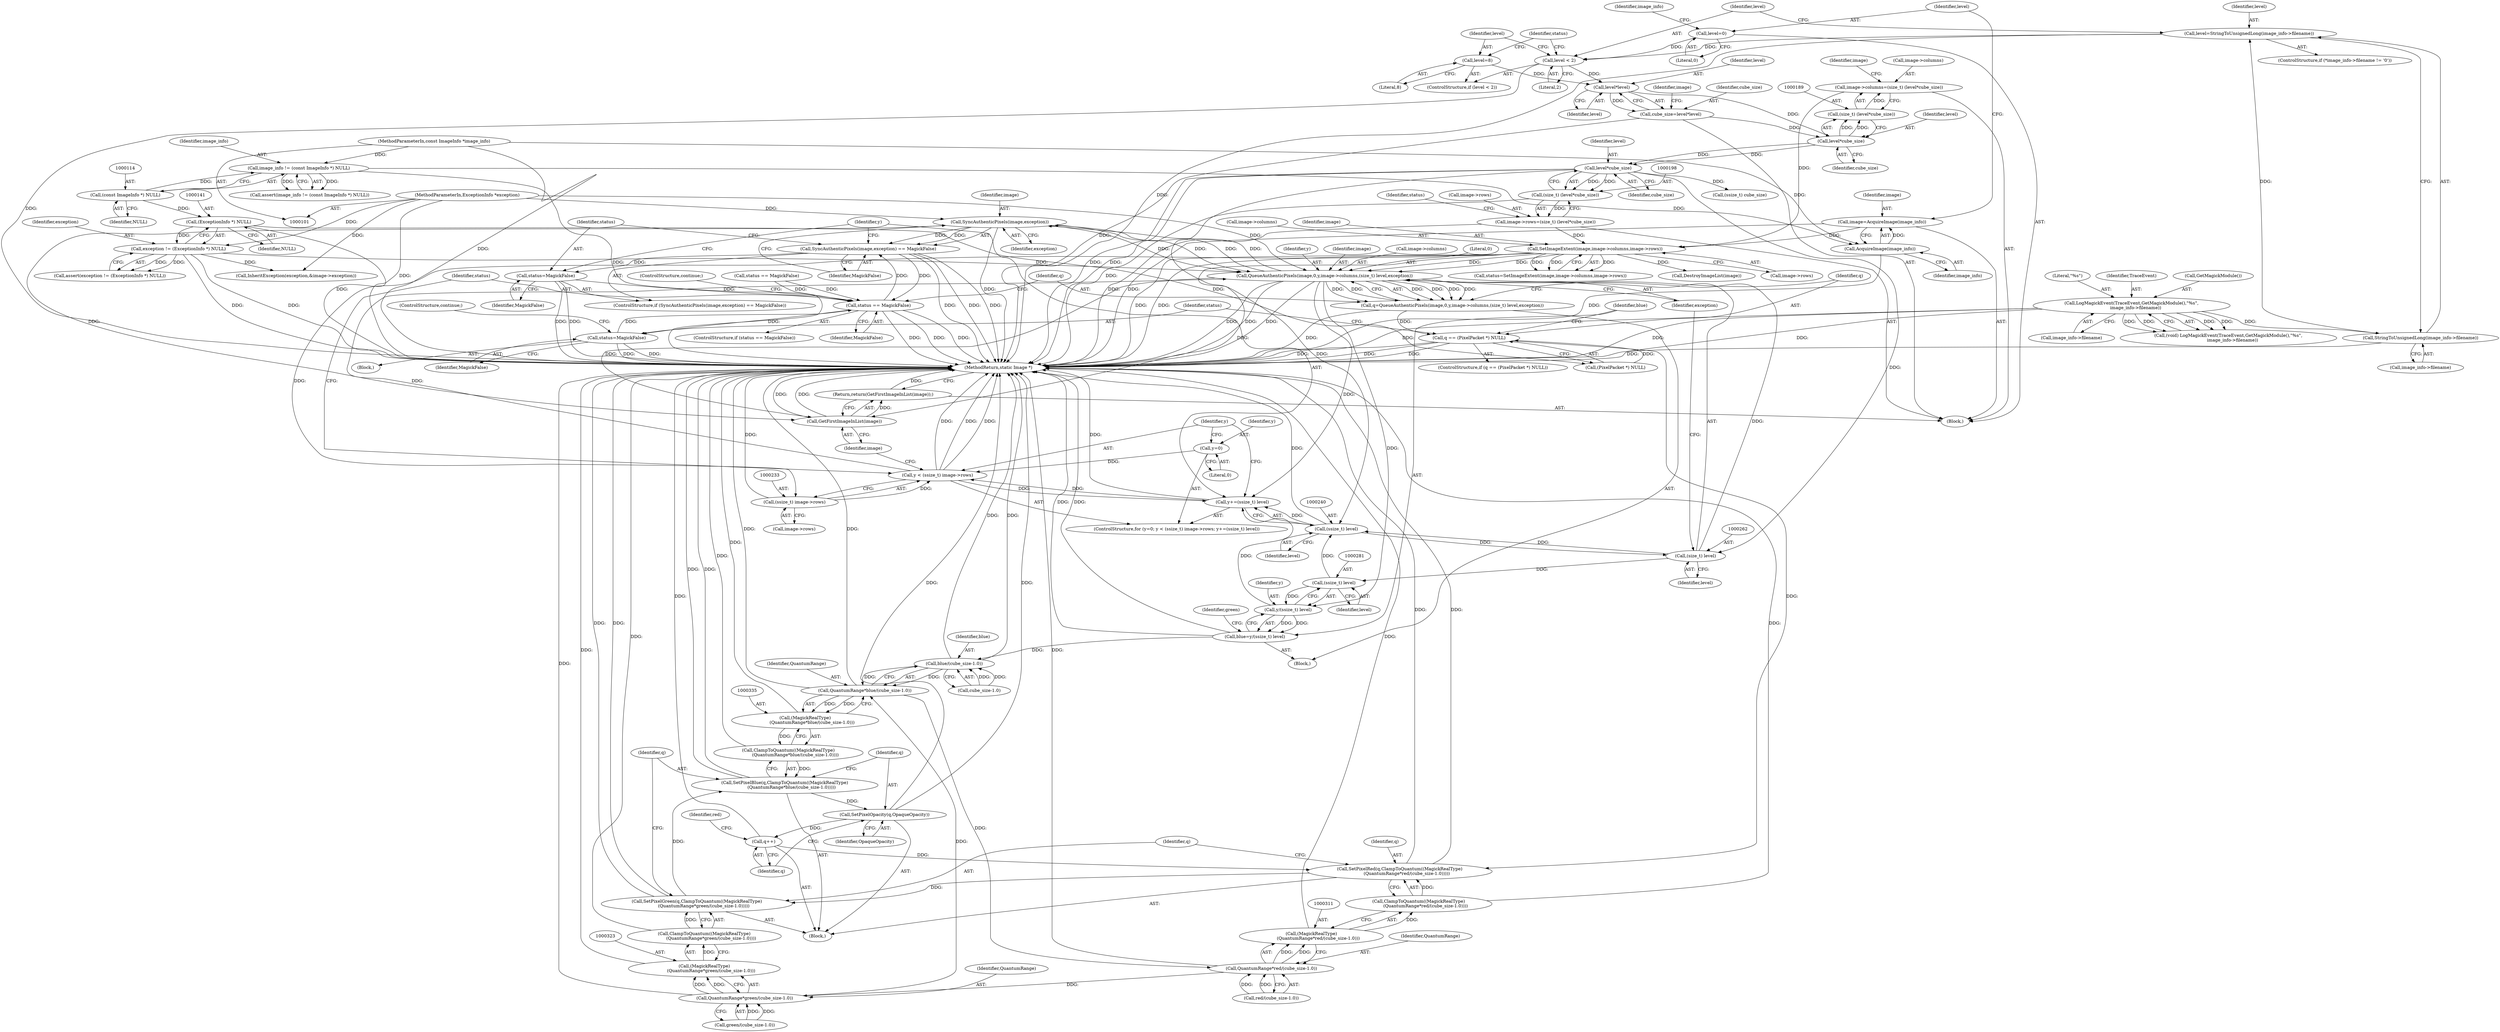 digraph "0_ImageMagick_f6e9d0d9955e85bdd7540b251cd50d598dacc5e6_22@pointer" {
"1000350" [label="(Call,SyncAuthenticPixels(image,exception))"];
"1000254" [label="(Call,QueueAuthenticPixels(image,0,y,image->columns,(size_t) level,exception))"];
"1000350" [label="(Call,SyncAuthenticPixels(image,exception))"];
"1000103" [label="(MethodParameterIn,ExceptionInfo *exception)"];
"1000204" [label="(Call,SetImageExtent(image,image->columns,image->rows))"];
"1000149" [label="(Call,image=AcquireImage(image_info))"];
"1000151" [label="(Call,AcquireImage(image_info))"];
"1000111" [label="(Call,image_info != (const ImageInfo *) NULL)"];
"1000102" [label="(MethodParameterIn,const ImageInfo *image_info)"];
"1000113" [label="(Call,(const ImageInfo *) NULL)"];
"1000184" [label="(Call,image->columns=(size_t) (level*cube_size))"];
"1000188" [label="(Call,(size_t) (level*cube_size))"];
"1000190" [label="(Call,level*cube_size)"];
"1000181" [label="(Call,level*level)"];
"1000170" [label="(Call,level < 2)"];
"1000163" [label="(Call,level=StringToUnsignedLong(image_info->filename))"];
"1000165" [label="(Call,StringToUnsignedLong(image_info->filename))"];
"1000130" [label="(Call,LogMagickEvent(TraceEvent,GetMagickModule(),\"%s\",\n      image_info->filename))"];
"1000153" [label="(Call,level=0)"];
"1000173" [label="(Call,level=8)"];
"1000179" [label="(Call,cube_size=level*level)"];
"1000193" [label="(Call,image->rows=(size_t) (level*cube_size))"];
"1000197" [label="(Call,(size_t) (level*cube_size))"];
"1000199" [label="(Call,level*cube_size)"];
"1000230" [label="(Call,y < (ssize_t) image->rows)"];
"1000237" [label="(Call,y+=(ssize_t) level)"];
"1000239" [label="(Call,(ssize_t) level)"];
"1000280" [label="(Call,(ssize_t) level)"];
"1000261" [label="(Call,(size_t) level)"];
"1000278" [label="(Call,y/(ssize_t) level)"];
"1000227" [label="(Call,y=0)"];
"1000232" [label="(Call,(ssize_t) image->rows)"];
"1000138" [label="(Call,exception != (ExceptionInfo *) NULL)"];
"1000140" [label="(Call,(ExceptionInfo *) NULL)"];
"1000252" [label="(Call,q=QueueAuthenticPixels(image,0,y,image->columns,(size_t) level,exception))"];
"1000266" [label="(Call,q == (PixelPacket *) NULL)"];
"1000307" [label="(Call,SetPixelRed(q,ClampToQuantum((MagickRealType)\n          (QuantumRange*red/(cube_size-1.0)))))"];
"1000319" [label="(Call,SetPixelGreen(q,ClampToQuantum((MagickRealType)\n          (QuantumRange*green/(cube_size-1.0)))))"];
"1000331" [label="(Call,SetPixelBlue(q,ClampToQuantum((MagickRealType)\n          (QuantumRange*blue/(cube_size-1.0)))))"];
"1000343" [label="(Call,SetPixelOpacity(q,OpaqueOpacity))"];
"1000346" [label="(Call,q++)"];
"1000276" [label="(Call,blue=y/(ssize_t) level)"];
"1000338" [label="(Call,blue/(cube_size-1.0))"];
"1000336" [label="(Call,QuantumRange*blue/(cube_size-1.0))"];
"1000312" [label="(Call,QuantumRange*red/(cube_size-1.0))"];
"1000310" [label="(Call,(MagickRealType)\n          (QuantumRange*red/(cube_size-1.0)))"];
"1000309" [label="(Call,ClampToQuantum((MagickRealType)\n          (QuantumRange*red/(cube_size-1.0))))"];
"1000324" [label="(Call,QuantumRange*green/(cube_size-1.0))"];
"1000322" [label="(Call,(MagickRealType)\n          (QuantumRange*green/(cube_size-1.0)))"];
"1000321" [label="(Call,ClampToQuantum((MagickRealType)\n          (QuantumRange*green/(cube_size-1.0))))"];
"1000334" [label="(Call,(MagickRealType)\n          (QuantumRange*blue/(cube_size-1.0)))"];
"1000333" [label="(Call,ClampToQuantum((MagickRealType)\n          (QuantumRange*blue/(cube_size-1.0))))"];
"1000349" [label="(Call,SyncAuthenticPixels(image,exception) == MagickFalse)"];
"1000248" [label="(Call,status == MagickFalse)"];
"1000272" [label="(Call,status=MagickFalse)"];
"1000354" [label="(Call,status=MagickFalse)"];
"1000358" [label="(Call,GetFirstImageInList(image))"];
"1000357" [label="(Return,return(GetFirstImageInList(image));)"];
"1000334" [label="(Call,(MagickRealType)\n          (QuantumRange*blue/(cube_size-1.0)))"];
"1000253" [label="(Identifier,q)"];
"1000264" [label="(Identifier,exception)"];
"1000336" [label="(Call,QuantumRange*blue/(cube_size-1.0))"];
"1000251" [label="(ControlStructure,continue;)"];
"1000202" [label="(Call,status=SetImageExtent(image,image->columns,image->rows))"];
"1000339" [label="(Identifier,blue)"];
"1000325" [label="(Identifier,QuantumRange)"];
"1000160" [label="(Identifier,image_info)"];
"1000132" [label="(Call,GetMagickModule())"];
"1000358" [label="(Call,GetFirstImageInList(image))"];
"1000333" [label="(Call,ClampToQuantum((MagickRealType)\n          (QuantumRange*blue/(cube_size-1.0))))"];
"1000224" [label="(Call,DestroyImageList(image))"];
"1000201" [label="(Identifier,cube_size)"];
"1000263" [label="(Identifier,level)"];
"1000324" [label="(Call,QuantumRange*green/(cube_size-1.0))"];
"1000134" [label="(Call,image_info->filename)"];
"1000309" [label="(Call,ClampToQuantum((MagickRealType)\n          (QuantumRange*red/(cube_size-1.0))))"];
"1000155" [label="(Literal,0)"];
"1000289" [label="(Call,(ssize_t) cube_size)"];
"1000346" [label="(Call,q++)"];
"1000174" [label="(Identifier,level)"];
"1000128" [label="(Call,(void) LogMagickEvent(TraceEvent,GetMagickModule(),\"%s\",\n      image_info->filename))"];
"1000209" [label="(Call,image->rows)"];
"1000332" [label="(Identifier,q)"];
"1000272" [label="(Call,status=MagickFalse)"];
"1000177" [label="(Identifier,status)"];
"1000231" [label="(Identifier,y)"];
"1000138" [label="(Call,exception != (ExceptionInfo *) NULL)"];
"1000285" [label="(Identifier,green)"];
"1000331" [label="(Call,SetPixelBlue(q,ClampToQuantum((MagickRealType)\n          (QuantumRange*blue/(cube_size-1.0)))))"];
"1000343" [label="(Call,SetPixelOpacity(q,OpaqueOpacity))"];
"1000257" [label="(Identifier,y)"];
"1000112" [label="(Identifier,image_info)"];
"1000338" [label="(Call,blue/(cube_size-1.0))"];
"1000250" [label="(Identifier,MagickFalse)"];
"1000179" [label="(Call,cube_size=level*level)"];
"1000195" [label="(Identifier,image)"];
"1000154" [label="(Identifier,level)"];
"1000151" [label="(Call,AcquireImage(image_info))"];
"1000357" [label="(Return,return(GetFirstImageInList(image));)"];
"1000306" [label="(Block,)"];
"1000193" [label="(Call,image->rows=(size_t) (level*cube_size))"];
"1000142" [label="(Identifier,NULL)"];
"1000322" [label="(Call,(MagickRealType)\n          (QuantumRange*green/(cube_size-1.0)))"];
"1000149" [label="(Call,image=AcquireImage(image_info))"];
"1000169" [label="(ControlStructure,if (level < 2))"];
"1000172" [label="(Literal,2)"];
"1000345" [label="(Identifier,OpaqueOpacity)"];
"1000312" [label="(Call,QuantumRange*red/(cube_size-1.0))"];
"1000115" [label="(Identifier,NULL)"];
"1000276" [label="(Call,blue=y/(ssize_t) level)"];
"1000173" [label="(Call,level=8)"];
"1000206" [label="(Call,image->columns)"];
"1000226" [label="(ControlStructure,for (y=0; y < (ssize_t) image->rows; y+=(ssize_t) level))"];
"1000186" [label="(Identifier,image)"];
"1000280" [label="(Call,(ssize_t) level)"];
"1000352" [label="(Identifier,exception)"];
"1000110" [label="(Call,assert(image_info != (const ImageInfo *) NULL))"];
"1000166" [label="(Call,image_info->filename)"];
"1000248" [label="(Call,status == MagickFalse)"];
"1000354" [label="(Call,status=MagickFalse)"];
"1000133" [label="(Literal,\"%s\")"];
"1000184" [label="(Call,image->columns=(size_t) (level*cube_size))"];
"1000275" [label="(ControlStructure,continue;)"];
"1000351" [label="(Identifier,image)"];
"1000205" [label="(Identifier,image)"];
"1000197" [label="(Call,(size_t) (level*cube_size))"];
"1000305" [label="(Identifier,red)"];
"1000194" [label="(Call,image->rows)"];
"1000353" [label="(Identifier,MagickFalse)"];
"1000314" [label="(Call,red/(cube_size-1.0))"];
"1000350" [label="(Call,SyncAuthenticPixels(image,exception))"];
"1000255" [label="(Identifier,image)"];
"1000217" [label="(Call,InheritException(exception,&image->exception))"];
"1000183" [label="(Identifier,level)"];
"1000130" [label="(Call,LogMagickEvent(TraceEvent,GetMagickModule(),\"%s\",\n      image_info->filename))"];
"1000232" [label="(Call,(ssize_t) image->rows)"];
"1000267" [label="(Identifier,q)"];
"1000111" [label="(Call,image_info != (const ImageInfo *) NULL)"];
"1000113" [label="(Call,(const ImageInfo *) NULL)"];
"1000271" [label="(Block,)"];
"1000310" [label="(Call,(MagickRealType)\n          (QuantumRange*red/(cube_size-1.0)))"];
"1000274" [label="(Identifier,MagickFalse)"];
"1000254" [label="(Call,QueueAuthenticPixels(image,0,y,image->columns,(size_t) level,exception))"];
"1000165" [label="(Call,StringToUnsignedLong(image_info->filename))"];
"1000282" [label="(Identifier,level)"];
"1000320" [label="(Identifier,q)"];
"1000307" [label="(Call,SetPixelRed(q,ClampToQuantum((MagickRealType)\n          (QuantumRange*red/(cube_size-1.0)))))"];
"1000266" [label="(Call,q == (PixelPacket *) NULL)"];
"1000156" [label="(ControlStructure,if (*image_info->filename != '\0'))"];
"1000273" [label="(Identifier,status)"];
"1000171" [label="(Identifier,level)"];
"1000326" [label="(Call,green/(cube_size-1.0))"];
"1000247" [label="(ControlStructure,if (status == MagickFalse))"];
"1000237" [label="(Call,y+=(ssize_t) level)"];
"1000313" [label="(Identifier,QuantumRange)"];
"1000150" [label="(Identifier,image)"];
"1000252" [label="(Call,q=QueueAuthenticPixels(image,0,y,image->columns,(size_t) level,exception))"];
"1000242" [label="(Block,)"];
"1000308" [label="(Identifier,q)"];
"1000355" [label="(Identifier,status)"];
"1000340" [label="(Call,cube_size-1.0)"];
"1000191" [label="(Identifier,level)"];
"1000227" [label="(Call,y=0)"];
"1000344" [label="(Identifier,q)"];
"1000190" [label="(Call,level*cube_size)"];
"1000152" [label="(Identifier,image_info)"];
"1000319" [label="(Call,SetPixelGreen(q,ClampToQuantum((MagickRealType)\n          (QuantumRange*green/(cube_size-1.0)))))"];
"1000348" [label="(ControlStructure,if (SyncAuthenticPixels(image,exception) == MagickFalse))"];
"1000164" [label="(Identifier,level)"];
"1000204" [label="(Call,SetImageExtent(image,image->columns,image->rows))"];
"1000360" [label="(MethodReturn,static Image *)"];
"1000239" [label="(Call,(ssize_t) level)"];
"1000137" [label="(Call,assert(exception != (ExceptionInfo *) NULL))"];
"1000140" [label="(Call,(ExceptionInfo *) NULL)"];
"1000153" [label="(Call,level=0)"];
"1000347" [label="(Identifier,q)"];
"1000199" [label="(Call,level*cube_size)"];
"1000213" [label="(Call,status == MagickFalse)"];
"1000170" [label="(Call,level < 2)"];
"1000175" [label="(Literal,8)"];
"1000139" [label="(Identifier,exception)"];
"1000359" [label="(Identifier,image)"];
"1000200" [label="(Identifier,level)"];
"1000321" [label="(Call,ClampToQuantum((MagickRealType)\n          (QuantumRange*green/(cube_size-1.0))))"];
"1000163" [label="(Call,level=StringToUnsignedLong(image_info->filename))"];
"1000265" [label="(ControlStructure,if (q == (PixelPacket *) NULL))"];
"1000268" [label="(Call,(PixelPacket *) NULL)"];
"1000349" [label="(Call,SyncAuthenticPixels(image,exception) == MagickFalse)"];
"1000203" [label="(Identifier,status)"];
"1000356" [label="(Identifier,MagickFalse)"];
"1000258" [label="(Call,image->columns)"];
"1000230" [label="(Call,y < (ssize_t) image->rows)"];
"1000103" [label="(MethodParameterIn,ExceptionInfo *exception)"];
"1000180" [label="(Identifier,cube_size)"];
"1000256" [label="(Literal,0)"];
"1000104" [label="(Block,)"];
"1000102" [label="(MethodParameterIn,const ImageInfo *image_info)"];
"1000241" [label="(Identifier,level)"];
"1000185" [label="(Call,image->columns)"];
"1000181" [label="(Call,level*level)"];
"1000228" [label="(Identifier,y)"];
"1000188" [label="(Call,(size_t) (level*cube_size))"];
"1000192" [label="(Identifier,cube_size)"];
"1000278" [label="(Call,y/(ssize_t) level)"];
"1000261" [label="(Call,(size_t) level)"];
"1000238" [label="(Identifier,y)"];
"1000131" [label="(Identifier,TraceEvent)"];
"1000182" [label="(Identifier,level)"];
"1000234" [label="(Call,image->rows)"];
"1000279" [label="(Identifier,y)"];
"1000337" [label="(Identifier,QuantumRange)"];
"1000249" [label="(Identifier,status)"];
"1000277" [label="(Identifier,blue)"];
"1000229" [label="(Literal,0)"];
"1000350" -> "1000349"  [label="AST: "];
"1000350" -> "1000352"  [label="CFG: "];
"1000351" -> "1000350"  [label="AST: "];
"1000352" -> "1000350"  [label="AST: "];
"1000353" -> "1000350"  [label="CFG: "];
"1000350" -> "1000360"  [label="DDG: "];
"1000350" -> "1000254"  [label="DDG: "];
"1000350" -> "1000254"  [label="DDG: "];
"1000350" -> "1000349"  [label="DDG: "];
"1000350" -> "1000349"  [label="DDG: "];
"1000254" -> "1000350"  [label="DDG: "];
"1000254" -> "1000350"  [label="DDG: "];
"1000103" -> "1000350"  [label="DDG: "];
"1000350" -> "1000358"  [label="DDG: "];
"1000254" -> "1000252"  [label="AST: "];
"1000254" -> "1000264"  [label="CFG: "];
"1000255" -> "1000254"  [label="AST: "];
"1000256" -> "1000254"  [label="AST: "];
"1000257" -> "1000254"  [label="AST: "];
"1000258" -> "1000254"  [label="AST: "];
"1000261" -> "1000254"  [label="AST: "];
"1000264" -> "1000254"  [label="AST: "];
"1000252" -> "1000254"  [label="CFG: "];
"1000254" -> "1000360"  [label="DDG: "];
"1000254" -> "1000360"  [label="DDG: "];
"1000254" -> "1000360"  [label="DDG: "];
"1000254" -> "1000237"  [label="DDG: "];
"1000254" -> "1000252"  [label="DDG: "];
"1000254" -> "1000252"  [label="DDG: "];
"1000254" -> "1000252"  [label="DDG: "];
"1000254" -> "1000252"  [label="DDG: "];
"1000254" -> "1000252"  [label="DDG: "];
"1000254" -> "1000252"  [label="DDG: "];
"1000204" -> "1000254"  [label="DDG: "];
"1000204" -> "1000254"  [label="DDG: "];
"1000230" -> "1000254"  [label="DDG: "];
"1000261" -> "1000254"  [label="DDG: "];
"1000138" -> "1000254"  [label="DDG: "];
"1000103" -> "1000254"  [label="DDG: "];
"1000254" -> "1000278"  [label="DDG: "];
"1000254" -> "1000358"  [label="DDG: "];
"1000103" -> "1000101"  [label="AST: "];
"1000103" -> "1000360"  [label="DDG: "];
"1000103" -> "1000138"  [label="DDG: "];
"1000103" -> "1000217"  [label="DDG: "];
"1000204" -> "1000202"  [label="AST: "];
"1000204" -> "1000209"  [label="CFG: "];
"1000205" -> "1000204"  [label="AST: "];
"1000206" -> "1000204"  [label="AST: "];
"1000209" -> "1000204"  [label="AST: "];
"1000202" -> "1000204"  [label="CFG: "];
"1000204" -> "1000360"  [label="DDG: "];
"1000204" -> "1000360"  [label="DDG: "];
"1000204" -> "1000202"  [label="DDG: "];
"1000204" -> "1000202"  [label="DDG: "];
"1000204" -> "1000202"  [label="DDG: "];
"1000149" -> "1000204"  [label="DDG: "];
"1000184" -> "1000204"  [label="DDG: "];
"1000193" -> "1000204"  [label="DDG: "];
"1000204" -> "1000224"  [label="DDG: "];
"1000204" -> "1000232"  [label="DDG: "];
"1000204" -> "1000358"  [label="DDG: "];
"1000149" -> "1000104"  [label="AST: "];
"1000149" -> "1000151"  [label="CFG: "];
"1000150" -> "1000149"  [label="AST: "];
"1000151" -> "1000149"  [label="AST: "];
"1000154" -> "1000149"  [label="CFG: "];
"1000149" -> "1000360"  [label="DDG: "];
"1000151" -> "1000149"  [label="DDG: "];
"1000151" -> "1000152"  [label="CFG: "];
"1000152" -> "1000151"  [label="AST: "];
"1000151" -> "1000360"  [label="DDG: "];
"1000111" -> "1000151"  [label="DDG: "];
"1000102" -> "1000151"  [label="DDG: "];
"1000111" -> "1000110"  [label="AST: "];
"1000111" -> "1000113"  [label="CFG: "];
"1000112" -> "1000111"  [label="AST: "];
"1000113" -> "1000111"  [label="AST: "];
"1000110" -> "1000111"  [label="CFG: "];
"1000111" -> "1000360"  [label="DDG: "];
"1000111" -> "1000110"  [label="DDG: "];
"1000111" -> "1000110"  [label="DDG: "];
"1000102" -> "1000111"  [label="DDG: "];
"1000113" -> "1000111"  [label="DDG: "];
"1000102" -> "1000101"  [label="AST: "];
"1000102" -> "1000360"  [label="DDG: "];
"1000113" -> "1000115"  [label="CFG: "];
"1000114" -> "1000113"  [label="AST: "];
"1000115" -> "1000113"  [label="AST: "];
"1000113" -> "1000140"  [label="DDG: "];
"1000184" -> "1000104"  [label="AST: "];
"1000184" -> "1000188"  [label="CFG: "];
"1000185" -> "1000184"  [label="AST: "];
"1000188" -> "1000184"  [label="AST: "];
"1000195" -> "1000184"  [label="CFG: "];
"1000188" -> "1000184"  [label="DDG: "];
"1000188" -> "1000190"  [label="CFG: "];
"1000189" -> "1000188"  [label="AST: "];
"1000190" -> "1000188"  [label="AST: "];
"1000190" -> "1000188"  [label="DDG: "];
"1000190" -> "1000188"  [label="DDG: "];
"1000190" -> "1000192"  [label="CFG: "];
"1000191" -> "1000190"  [label="AST: "];
"1000192" -> "1000190"  [label="AST: "];
"1000181" -> "1000190"  [label="DDG: "];
"1000179" -> "1000190"  [label="DDG: "];
"1000190" -> "1000199"  [label="DDG: "];
"1000190" -> "1000199"  [label="DDG: "];
"1000181" -> "1000179"  [label="AST: "];
"1000181" -> "1000183"  [label="CFG: "];
"1000182" -> "1000181"  [label="AST: "];
"1000183" -> "1000181"  [label="AST: "];
"1000179" -> "1000181"  [label="CFG: "];
"1000181" -> "1000179"  [label="DDG: "];
"1000170" -> "1000181"  [label="DDG: "];
"1000173" -> "1000181"  [label="DDG: "];
"1000170" -> "1000169"  [label="AST: "];
"1000170" -> "1000172"  [label="CFG: "];
"1000171" -> "1000170"  [label="AST: "];
"1000172" -> "1000170"  [label="AST: "];
"1000174" -> "1000170"  [label="CFG: "];
"1000177" -> "1000170"  [label="CFG: "];
"1000170" -> "1000360"  [label="DDG: "];
"1000163" -> "1000170"  [label="DDG: "];
"1000153" -> "1000170"  [label="DDG: "];
"1000163" -> "1000156"  [label="AST: "];
"1000163" -> "1000165"  [label="CFG: "];
"1000164" -> "1000163"  [label="AST: "];
"1000165" -> "1000163"  [label="AST: "];
"1000171" -> "1000163"  [label="CFG: "];
"1000163" -> "1000360"  [label="DDG: "];
"1000165" -> "1000163"  [label="DDG: "];
"1000165" -> "1000166"  [label="CFG: "];
"1000166" -> "1000165"  [label="AST: "];
"1000165" -> "1000360"  [label="DDG: "];
"1000130" -> "1000165"  [label="DDG: "];
"1000130" -> "1000128"  [label="AST: "];
"1000130" -> "1000134"  [label="CFG: "];
"1000131" -> "1000130"  [label="AST: "];
"1000132" -> "1000130"  [label="AST: "];
"1000133" -> "1000130"  [label="AST: "];
"1000134" -> "1000130"  [label="AST: "];
"1000128" -> "1000130"  [label="CFG: "];
"1000130" -> "1000360"  [label="DDG: "];
"1000130" -> "1000360"  [label="DDG: "];
"1000130" -> "1000360"  [label="DDG: "];
"1000130" -> "1000128"  [label="DDG: "];
"1000130" -> "1000128"  [label="DDG: "];
"1000130" -> "1000128"  [label="DDG: "];
"1000130" -> "1000128"  [label="DDG: "];
"1000153" -> "1000104"  [label="AST: "];
"1000153" -> "1000155"  [label="CFG: "];
"1000154" -> "1000153"  [label="AST: "];
"1000155" -> "1000153"  [label="AST: "];
"1000160" -> "1000153"  [label="CFG: "];
"1000173" -> "1000169"  [label="AST: "];
"1000173" -> "1000175"  [label="CFG: "];
"1000174" -> "1000173"  [label="AST: "];
"1000175" -> "1000173"  [label="AST: "];
"1000177" -> "1000173"  [label="CFG: "];
"1000179" -> "1000104"  [label="AST: "];
"1000180" -> "1000179"  [label="AST: "];
"1000186" -> "1000179"  [label="CFG: "];
"1000179" -> "1000360"  [label="DDG: "];
"1000193" -> "1000104"  [label="AST: "];
"1000193" -> "1000197"  [label="CFG: "];
"1000194" -> "1000193"  [label="AST: "];
"1000197" -> "1000193"  [label="AST: "];
"1000203" -> "1000193"  [label="CFG: "];
"1000193" -> "1000360"  [label="DDG: "];
"1000197" -> "1000193"  [label="DDG: "];
"1000197" -> "1000199"  [label="CFG: "];
"1000198" -> "1000197"  [label="AST: "];
"1000199" -> "1000197"  [label="AST: "];
"1000197" -> "1000360"  [label="DDG: "];
"1000199" -> "1000197"  [label="DDG: "];
"1000199" -> "1000197"  [label="DDG: "];
"1000199" -> "1000201"  [label="CFG: "];
"1000200" -> "1000199"  [label="AST: "];
"1000201" -> "1000199"  [label="AST: "];
"1000199" -> "1000360"  [label="DDG: "];
"1000199" -> "1000360"  [label="DDG: "];
"1000199" -> "1000239"  [label="DDG: "];
"1000199" -> "1000261"  [label="DDG: "];
"1000199" -> "1000289"  [label="DDG: "];
"1000230" -> "1000226"  [label="AST: "];
"1000230" -> "1000232"  [label="CFG: "];
"1000231" -> "1000230"  [label="AST: "];
"1000232" -> "1000230"  [label="AST: "];
"1000249" -> "1000230"  [label="CFG: "];
"1000359" -> "1000230"  [label="CFG: "];
"1000230" -> "1000360"  [label="DDG: "];
"1000230" -> "1000360"  [label="DDG: "];
"1000230" -> "1000360"  [label="DDG: "];
"1000237" -> "1000230"  [label="DDG: "];
"1000227" -> "1000230"  [label="DDG: "];
"1000232" -> "1000230"  [label="DDG: "];
"1000230" -> "1000237"  [label="DDG: "];
"1000237" -> "1000226"  [label="AST: "];
"1000237" -> "1000239"  [label="CFG: "];
"1000238" -> "1000237"  [label="AST: "];
"1000239" -> "1000237"  [label="AST: "];
"1000231" -> "1000237"  [label="CFG: "];
"1000237" -> "1000360"  [label="DDG: "];
"1000239" -> "1000237"  [label="DDG: "];
"1000278" -> "1000237"  [label="DDG: "];
"1000239" -> "1000241"  [label="CFG: "];
"1000240" -> "1000239"  [label="AST: "];
"1000241" -> "1000239"  [label="AST: "];
"1000239" -> "1000360"  [label="DDG: "];
"1000280" -> "1000239"  [label="DDG: "];
"1000261" -> "1000239"  [label="DDG: "];
"1000239" -> "1000261"  [label="DDG: "];
"1000280" -> "1000278"  [label="AST: "];
"1000280" -> "1000282"  [label="CFG: "];
"1000281" -> "1000280"  [label="AST: "];
"1000282" -> "1000280"  [label="AST: "];
"1000278" -> "1000280"  [label="CFG: "];
"1000280" -> "1000278"  [label="DDG: "];
"1000261" -> "1000280"  [label="DDG: "];
"1000261" -> "1000263"  [label="CFG: "];
"1000262" -> "1000261"  [label="AST: "];
"1000263" -> "1000261"  [label="AST: "];
"1000264" -> "1000261"  [label="CFG: "];
"1000278" -> "1000276"  [label="AST: "];
"1000279" -> "1000278"  [label="AST: "];
"1000276" -> "1000278"  [label="CFG: "];
"1000278" -> "1000276"  [label="DDG: "];
"1000278" -> "1000276"  [label="DDG: "];
"1000227" -> "1000226"  [label="AST: "];
"1000227" -> "1000229"  [label="CFG: "];
"1000228" -> "1000227"  [label="AST: "];
"1000229" -> "1000227"  [label="AST: "];
"1000231" -> "1000227"  [label="CFG: "];
"1000232" -> "1000234"  [label="CFG: "];
"1000233" -> "1000232"  [label="AST: "];
"1000234" -> "1000232"  [label="AST: "];
"1000232" -> "1000360"  [label="DDG: "];
"1000138" -> "1000137"  [label="AST: "];
"1000138" -> "1000140"  [label="CFG: "];
"1000139" -> "1000138"  [label="AST: "];
"1000140" -> "1000138"  [label="AST: "];
"1000137" -> "1000138"  [label="CFG: "];
"1000138" -> "1000360"  [label="DDG: "];
"1000138" -> "1000360"  [label="DDG: "];
"1000138" -> "1000137"  [label="DDG: "];
"1000138" -> "1000137"  [label="DDG: "];
"1000140" -> "1000138"  [label="DDG: "];
"1000138" -> "1000217"  [label="DDG: "];
"1000140" -> "1000142"  [label="CFG: "];
"1000141" -> "1000140"  [label="AST: "];
"1000142" -> "1000140"  [label="AST: "];
"1000140" -> "1000360"  [label="DDG: "];
"1000140" -> "1000268"  [label="DDG: "];
"1000252" -> "1000242"  [label="AST: "];
"1000253" -> "1000252"  [label="AST: "];
"1000267" -> "1000252"  [label="CFG: "];
"1000252" -> "1000360"  [label="DDG: "];
"1000252" -> "1000266"  [label="DDG: "];
"1000266" -> "1000265"  [label="AST: "];
"1000266" -> "1000268"  [label="CFG: "];
"1000267" -> "1000266"  [label="AST: "];
"1000268" -> "1000266"  [label="AST: "];
"1000273" -> "1000266"  [label="CFG: "];
"1000277" -> "1000266"  [label="CFG: "];
"1000266" -> "1000360"  [label="DDG: "];
"1000266" -> "1000360"  [label="DDG: "];
"1000266" -> "1000360"  [label="DDG: "];
"1000268" -> "1000266"  [label="DDG: "];
"1000266" -> "1000307"  [label="DDG: "];
"1000307" -> "1000306"  [label="AST: "];
"1000307" -> "1000309"  [label="CFG: "];
"1000308" -> "1000307"  [label="AST: "];
"1000309" -> "1000307"  [label="AST: "];
"1000320" -> "1000307"  [label="CFG: "];
"1000307" -> "1000360"  [label="DDG: "];
"1000307" -> "1000360"  [label="DDG: "];
"1000346" -> "1000307"  [label="DDG: "];
"1000309" -> "1000307"  [label="DDG: "];
"1000307" -> "1000319"  [label="DDG: "];
"1000319" -> "1000306"  [label="AST: "];
"1000319" -> "1000321"  [label="CFG: "];
"1000320" -> "1000319"  [label="AST: "];
"1000321" -> "1000319"  [label="AST: "];
"1000332" -> "1000319"  [label="CFG: "];
"1000319" -> "1000360"  [label="DDG: "];
"1000319" -> "1000360"  [label="DDG: "];
"1000321" -> "1000319"  [label="DDG: "];
"1000319" -> "1000331"  [label="DDG: "];
"1000331" -> "1000306"  [label="AST: "];
"1000331" -> "1000333"  [label="CFG: "];
"1000332" -> "1000331"  [label="AST: "];
"1000333" -> "1000331"  [label="AST: "];
"1000344" -> "1000331"  [label="CFG: "];
"1000331" -> "1000360"  [label="DDG: "];
"1000331" -> "1000360"  [label="DDG: "];
"1000333" -> "1000331"  [label="DDG: "];
"1000331" -> "1000343"  [label="DDG: "];
"1000343" -> "1000306"  [label="AST: "];
"1000343" -> "1000345"  [label="CFG: "];
"1000344" -> "1000343"  [label="AST: "];
"1000345" -> "1000343"  [label="AST: "];
"1000347" -> "1000343"  [label="CFG: "];
"1000343" -> "1000360"  [label="DDG: "];
"1000343" -> "1000360"  [label="DDG: "];
"1000343" -> "1000346"  [label="DDG: "];
"1000346" -> "1000306"  [label="AST: "];
"1000346" -> "1000347"  [label="CFG: "];
"1000347" -> "1000346"  [label="AST: "];
"1000305" -> "1000346"  [label="CFG: "];
"1000346" -> "1000360"  [label="DDG: "];
"1000276" -> "1000242"  [label="AST: "];
"1000277" -> "1000276"  [label="AST: "];
"1000285" -> "1000276"  [label="CFG: "];
"1000276" -> "1000360"  [label="DDG: "];
"1000276" -> "1000360"  [label="DDG: "];
"1000276" -> "1000338"  [label="DDG: "];
"1000338" -> "1000336"  [label="AST: "];
"1000338" -> "1000340"  [label="CFG: "];
"1000339" -> "1000338"  [label="AST: "];
"1000340" -> "1000338"  [label="AST: "];
"1000336" -> "1000338"  [label="CFG: "];
"1000338" -> "1000360"  [label="DDG: "];
"1000338" -> "1000360"  [label="DDG: "];
"1000338" -> "1000336"  [label="DDG: "];
"1000338" -> "1000336"  [label="DDG: "];
"1000340" -> "1000338"  [label="DDG: "];
"1000340" -> "1000338"  [label="DDG: "];
"1000336" -> "1000334"  [label="AST: "];
"1000337" -> "1000336"  [label="AST: "];
"1000334" -> "1000336"  [label="CFG: "];
"1000336" -> "1000360"  [label="DDG: "];
"1000336" -> "1000360"  [label="DDG: "];
"1000336" -> "1000312"  [label="DDG: "];
"1000336" -> "1000334"  [label="DDG: "];
"1000336" -> "1000334"  [label="DDG: "];
"1000324" -> "1000336"  [label="DDG: "];
"1000312" -> "1000310"  [label="AST: "];
"1000312" -> "1000314"  [label="CFG: "];
"1000313" -> "1000312"  [label="AST: "];
"1000314" -> "1000312"  [label="AST: "];
"1000310" -> "1000312"  [label="CFG: "];
"1000312" -> "1000360"  [label="DDG: "];
"1000312" -> "1000310"  [label="DDG: "];
"1000312" -> "1000310"  [label="DDG: "];
"1000314" -> "1000312"  [label="DDG: "];
"1000314" -> "1000312"  [label="DDG: "];
"1000312" -> "1000324"  [label="DDG: "];
"1000310" -> "1000309"  [label="AST: "];
"1000311" -> "1000310"  [label="AST: "];
"1000309" -> "1000310"  [label="CFG: "];
"1000310" -> "1000360"  [label="DDG: "];
"1000310" -> "1000309"  [label="DDG: "];
"1000309" -> "1000360"  [label="DDG: "];
"1000324" -> "1000322"  [label="AST: "];
"1000324" -> "1000326"  [label="CFG: "];
"1000325" -> "1000324"  [label="AST: "];
"1000326" -> "1000324"  [label="AST: "];
"1000322" -> "1000324"  [label="CFG: "];
"1000324" -> "1000360"  [label="DDG: "];
"1000324" -> "1000322"  [label="DDG: "];
"1000324" -> "1000322"  [label="DDG: "];
"1000326" -> "1000324"  [label="DDG: "];
"1000326" -> "1000324"  [label="DDG: "];
"1000322" -> "1000321"  [label="AST: "];
"1000323" -> "1000322"  [label="AST: "];
"1000321" -> "1000322"  [label="CFG: "];
"1000322" -> "1000360"  [label="DDG: "];
"1000322" -> "1000321"  [label="DDG: "];
"1000321" -> "1000360"  [label="DDG: "];
"1000334" -> "1000333"  [label="AST: "];
"1000335" -> "1000334"  [label="AST: "];
"1000333" -> "1000334"  [label="CFG: "];
"1000334" -> "1000360"  [label="DDG: "];
"1000334" -> "1000333"  [label="DDG: "];
"1000333" -> "1000360"  [label="DDG: "];
"1000349" -> "1000348"  [label="AST: "];
"1000349" -> "1000353"  [label="CFG: "];
"1000353" -> "1000349"  [label="AST: "];
"1000355" -> "1000349"  [label="CFG: "];
"1000238" -> "1000349"  [label="CFG: "];
"1000349" -> "1000360"  [label="DDG: "];
"1000349" -> "1000360"  [label="DDG: "];
"1000349" -> "1000360"  [label="DDG: "];
"1000349" -> "1000248"  [label="DDG: "];
"1000248" -> "1000349"  [label="DDG: "];
"1000349" -> "1000354"  [label="DDG: "];
"1000248" -> "1000247"  [label="AST: "];
"1000248" -> "1000250"  [label="CFG: "];
"1000249" -> "1000248"  [label="AST: "];
"1000250" -> "1000248"  [label="AST: "];
"1000251" -> "1000248"  [label="CFG: "];
"1000253" -> "1000248"  [label="CFG: "];
"1000248" -> "1000360"  [label="DDG: "];
"1000248" -> "1000360"  [label="DDG: "];
"1000248" -> "1000360"  [label="DDG: "];
"1000213" -> "1000248"  [label="DDG: "];
"1000213" -> "1000248"  [label="DDG: "];
"1000272" -> "1000248"  [label="DDG: "];
"1000354" -> "1000248"  [label="DDG: "];
"1000248" -> "1000272"  [label="DDG: "];
"1000272" -> "1000271"  [label="AST: "];
"1000272" -> "1000274"  [label="CFG: "];
"1000273" -> "1000272"  [label="AST: "];
"1000274" -> "1000272"  [label="AST: "];
"1000275" -> "1000272"  [label="CFG: "];
"1000272" -> "1000360"  [label="DDG: "];
"1000272" -> "1000360"  [label="DDG: "];
"1000354" -> "1000348"  [label="AST: "];
"1000354" -> "1000356"  [label="CFG: "];
"1000355" -> "1000354"  [label="AST: "];
"1000356" -> "1000354"  [label="AST: "];
"1000238" -> "1000354"  [label="CFG: "];
"1000354" -> "1000360"  [label="DDG: "];
"1000354" -> "1000360"  [label="DDG: "];
"1000358" -> "1000357"  [label="AST: "];
"1000358" -> "1000359"  [label="CFG: "];
"1000359" -> "1000358"  [label="AST: "];
"1000357" -> "1000358"  [label="CFG: "];
"1000358" -> "1000360"  [label="DDG: "];
"1000358" -> "1000360"  [label="DDG: "];
"1000358" -> "1000357"  [label="DDG: "];
"1000357" -> "1000104"  [label="AST: "];
"1000360" -> "1000357"  [label="CFG: "];
"1000357" -> "1000360"  [label="DDG: "];
}
